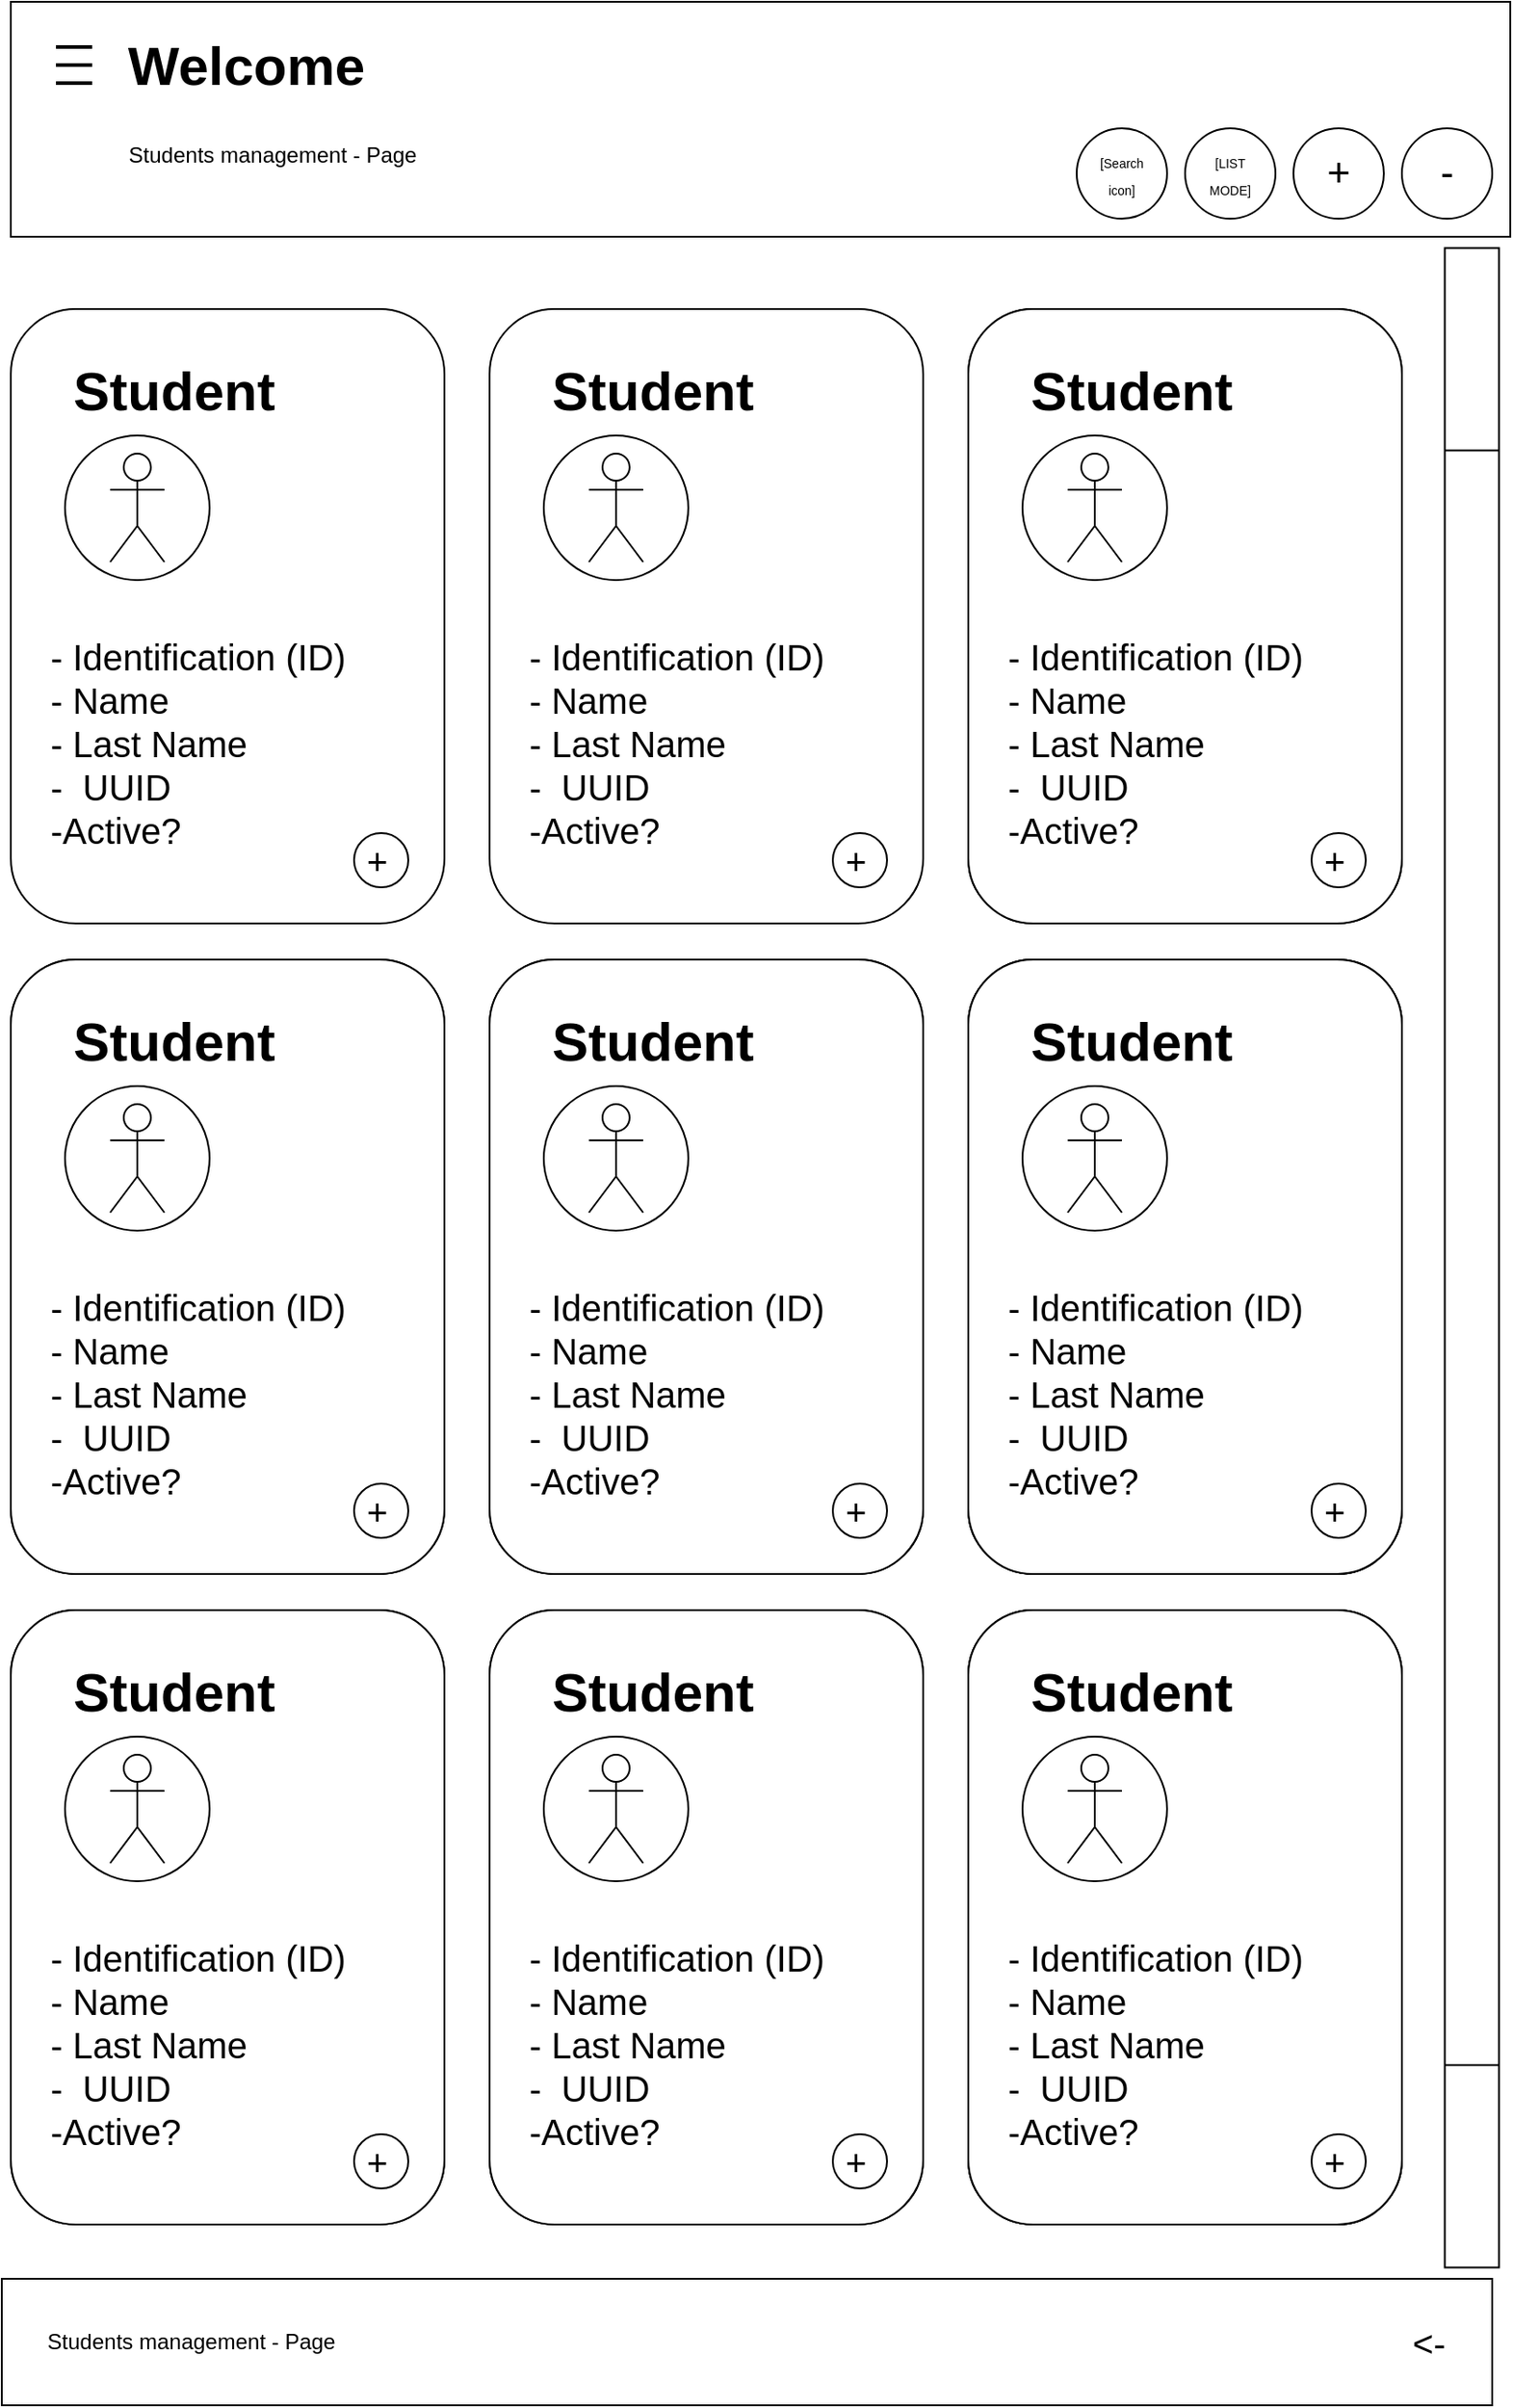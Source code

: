<mxfile version="24.3.1" type="github" pages="3">
  <diagram name="Students" id="dlkdEMTvSS5LBxiheQ-i">
    <mxGraphModel dx="1016" dy="572" grid="1" gridSize="10" guides="1" tooltips="1" connect="1" arrows="1" fold="1" page="1" pageScale="1" pageWidth="850" pageHeight="1100" math="0" shadow="0">
      <root>
        <mxCell id="0" />
        <mxCell id="1" parent="0" />
        <mxCell id="-Z-Dt84qWbkAdcUz8GqA-1" value="" style="rounded=0;whiteSpace=wrap;html=1;" vertex="1" parent="1">
          <mxGeometry x="50" y="20" width="830" height="130" as="geometry" />
        </mxCell>
        <mxCell id="-Z-Dt84qWbkAdcUz8GqA-4" value="Students management - Page" style="text;html=1;align=center;verticalAlign=middle;whiteSpace=wrap;rounded=0;" vertex="1" parent="1">
          <mxGeometry x="110" y="90" width="170" height="30" as="geometry" />
        </mxCell>
        <mxCell id="-Z-Dt84qWbkAdcUz8GqA-5" value="&lt;font style=&quot;font-size: 30px;&quot;&gt;Welcome&lt;/font&gt;" style="text;strokeColor=none;fillColor=none;html=1;fontSize=24;fontStyle=1;verticalAlign=middle;align=center;" vertex="1" parent="1">
          <mxGeometry x="110" y="30" width="140" height="50" as="geometry" />
        </mxCell>
        <mxCell id="-Z-Dt84qWbkAdcUz8GqA-15" value="" style="ellipse;whiteSpace=wrap;html=1;aspect=fixed;" vertex="1" parent="1">
          <mxGeometry x="700" y="90" width="50" height="50" as="geometry" />
        </mxCell>
        <mxCell id="-Z-Dt84qWbkAdcUz8GqA-16" value="" style="ellipse;whiteSpace=wrap;html=1;aspect=fixed;" vertex="1" parent="1">
          <mxGeometry x="760" y="90" width="50" height="50" as="geometry" />
        </mxCell>
        <mxCell id="-Z-Dt84qWbkAdcUz8GqA-18" value="" style="ellipse;whiteSpace=wrap;html=1;aspect=fixed;" vertex="1" parent="1">
          <mxGeometry x="820" y="90" width="50" height="50" as="geometry" />
        </mxCell>
        <mxCell id="-Z-Dt84qWbkAdcUz8GqA-19" value="&lt;font style=&quot;font-size: 22px;&quot;&gt;+&lt;/font&gt;" style="text;html=1;align=center;verticalAlign=middle;whiteSpace=wrap;rounded=0;" vertex="1" parent="1">
          <mxGeometry x="765" y="100" width="40" height="30" as="geometry" />
        </mxCell>
        <mxCell id="-Z-Dt84qWbkAdcUz8GqA-20" value="&lt;font style=&quot;font-size: 22px;&quot;&gt;-&lt;/font&gt;" style="text;html=1;align=center;verticalAlign=middle;whiteSpace=wrap;rounded=0;" vertex="1" parent="1">
          <mxGeometry x="825" y="100" width="40" height="30" as="geometry" />
        </mxCell>
        <mxCell id="-Z-Dt84qWbkAdcUz8GqA-30" value="" style="rounded=1;whiteSpace=wrap;html=1;" vertex="1" parent="1">
          <mxGeometry x="315" y="190" width="240" height="340" as="geometry" />
        </mxCell>
        <mxCell id="-Z-Dt84qWbkAdcUz8GqA-31" value="" style="rounded=1;whiteSpace=wrap;html=1;" vertex="1" parent="1">
          <mxGeometry x="580" y="190" width="240" height="340" as="geometry" />
        </mxCell>
        <mxCell id="-Z-Dt84qWbkAdcUz8GqA-32" value="" style="rounded=1;whiteSpace=wrap;html=1;" vertex="1" parent="1">
          <mxGeometry x="50" y="550" width="240" height="340" as="geometry" />
        </mxCell>
        <mxCell id="-Z-Dt84qWbkAdcUz8GqA-33" value="" style="rounded=1;whiteSpace=wrap;html=1;" vertex="1" parent="1">
          <mxGeometry x="315" y="550" width="240" height="340" as="geometry" />
        </mxCell>
        <mxCell id="-Z-Dt84qWbkAdcUz8GqA-34" value="" style="rounded=1;whiteSpace=wrap;html=1;" vertex="1" parent="1">
          <mxGeometry x="580" y="550" width="240" height="340" as="geometry" />
        </mxCell>
        <mxCell id="-Z-Dt84qWbkAdcUz8GqA-35" value="" style="rounded=1;whiteSpace=wrap;html=1;" vertex="1" parent="1">
          <mxGeometry x="50" y="910" width="240" height="340" as="geometry" />
        </mxCell>
        <mxCell id="-Z-Dt84qWbkAdcUz8GqA-36" value="" style="rounded=1;whiteSpace=wrap;html=1;" vertex="1" parent="1">
          <mxGeometry x="315" y="910" width="240" height="340" as="geometry" />
        </mxCell>
        <mxCell id="-Z-Dt84qWbkAdcUz8GqA-37" value="" style="rounded=1;whiteSpace=wrap;html=1;" vertex="1" parent="1">
          <mxGeometry x="580" y="910" width="240" height="340" as="geometry" />
        </mxCell>
        <mxCell id="-Z-Dt84qWbkAdcUz8GqA-47" value="" style="group" vertex="1" connectable="0" parent="1">
          <mxGeometry x="50" y="190" width="240" height="340" as="geometry" />
        </mxCell>
        <mxCell id="-Z-Dt84qWbkAdcUz8GqA-6" value="" style="rounded=1;whiteSpace=wrap;html=1;" vertex="1" parent="-Z-Dt84qWbkAdcUz8GqA-47">
          <mxGeometry width="240" height="340" as="geometry" />
        </mxCell>
        <mxCell id="-Z-Dt84qWbkAdcUz8GqA-38" value="&lt;font style=&quot;font-size: 30px;&quot;&gt;Student&lt;/font&gt;" style="text;strokeColor=none;fillColor=none;html=1;fontSize=24;fontStyle=1;verticalAlign=middle;align=center;" vertex="1" parent="-Z-Dt84qWbkAdcUz8GqA-47">
          <mxGeometry x="20" y="20" width="140" height="50" as="geometry" />
        </mxCell>
        <mxCell id="-Z-Dt84qWbkAdcUz8GqA-43" value="" style="group" vertex="1" connectable="0" parent="-Z-Dt84qWbkAdcUz8GqA-47">
          <mxGeometry x="30" y="70" width="80" height="80" as="geometry" />
        </mxCell>
        <mxCell id="-Z-Dt84qWbkAdcUz8GqA-41" value="" style="ellipse;whiteSpace=wrap;html=1;aspect=fixed;" vertex="1" parent="-Z-Dt84qWbkAdcUz8GqA-43">
          <mxGeometry width="80" height="80" as="geometry" />
        </mxCell>
        <mxCell id="-Z-Dt84qWbkAdcUz8GqA-42" value="" style="shape=umlActor;verticalLabelPosition=bottom;verticalAlign=top;html=1;outlineConnect=0;" vertex="1" parent="-Z-Dt84qWbkAdcUz8GqA-43">
          <mxGeometry x="25" y="10" width="30" height="60" as="geometry" />
        </mxCell>
        <mxCell id="-Z-Dt84qWbkAdcUz8GqA-44" value="&lt;font style=&quot;font-size: 20px;&quot;&gt;- Identification (ID)&amp;nbsp;&lt;/font&gt;&lt;div style=&quot;font-size: 20px;&quot;&gt;&lt;font style=&quot;font-size: 20px;&quot;&gt;- Name&lt;br&gt;- Last Name&lt;br&gt;-&amp;nbsp; UUID&amp;nbsp;&lt;/font&gt;&lt;br&gt;&lt;/div&gt;&lt;div style=&quot;font-size: 20px;&quot;&gt;&lt;font style=&quot;font-size: 20px;&quot;&gt;-Active?&lt;/font&gt;&lt;/div&gt;" style="text;html=1;align=left;verticalAlign=middle;whiteSpace=wrap;rounded=0;" vertex="1" parent="-Z-Dt84qWbkAdcUz8GqA-47">
          <mxGeometry x="20" y="170" width="190" height="140" as="geometry" />
        </mxCell>
        <mxCell id="-Z-Dt84qWbkAdcUz8GqA-45" value="" style="ellipse;whiteSpace=wrap;html=1;aspect=fixed;" vertex="1" parent="-Z-Dt84qWbkAdcUz8GqA-47">
          <mxGeometry x="190" y="290" width="30" height="30" as="geometry" />
        </mxCell>
        <mxCell id="-Z-Dt84qWbkAdcUz8GqA-46" value="&lt;span style=&quot;font-size: 20px;&quot;&gt;+&lt;/span&gt;" style="text;html=1;align=left;verticalAlign=middle;whiteSpace=wrap;rounded=0;" vertex="1" parent="-Z-Dt84qWbkAdcUz8GqA-47">
          <mxGeometry x="195" y="290" width="15" height="30" as="geometry" />
        </mxCell>
        <mxCell id="-Z-Dt84qWbkAdcUz8GqA-48" value="" style="group" vertex="1" connectable="0" parent="1">
          <mxGeometry x="580" y="190" width="240" height="340" as="geometry" />
        </mxCell>
        <mxCell id="-Z-Dt84qWbkAdcUz8GqA-49" value="" style="rounded=1;whiteSpace=wrap;html=1;" vertex="1" parent="-Z-Dt84qWbkAdcUz8GqA-48">
          <mxGeometry width="240" height="340" as="geometry" />
        </mxCell>
        <mxCell id="-Z-Dt84qWbkAdcUz8GqA-50" value="&lt;font style=&quot;font-size: 30px;&quot;&gt;Student&lt;/font&gt;" style="text;strokeColor=none;fillColor=none;html=1;fontSize=24;fontStyle=1;verticalAlign=middle;align=center;" vertex="1" parent="-Z-Dt84qWbkAdcUz8GqA-48">
          <mxGeometry x="20" y="20" width="140" height="50" as="geometry" />
        </mxCell>
        <mxCell id="-Z-Dt84qWbkAdcUz8GqA-51" value="" style="group" vertex="1" connectable="0" parent="-Z-Dt84qWbkAdcUz8GqA-48">
          <mxGeometry x="30" y="70" width="80" height="80" as="geometry" />
        </mxCell>
        <mxCell id="-Z-Dt84qWbkAdcUz8GqA-52" value="" style="ellipse;whiteSpace=wrap;html=1;aspect=fixed;" vertex="1" parent="-Z-Dt84qWbkAdcUz8GqA-51">
          <mxGeometry width="80" height="80" as="geometry" />
        </mxCell>
        <mxCell id="-Z-Dt84qWbkAdcUz8GqA-53" value="" style="shape=umlActor;verticalLabelPosition=bottom;verticalAlign=top;html=1;outlineConnect=0;" vertex="1" parent="-Z-Dt84qWbkAdcUz8GqA-51">
          <mxGeometry x="25" y="10" width="30" height="60" as="geometry" />
        </mxCell>
        <mxCell id="-Z-Dt84qWbkAdcUz8GqA-54" value="&lt;font style=&quot;font-size: 20px;&quot;&gt;- Identification (ID)&amp;nbsp;&lt;/font&gt;&lt;div style=&quot;font-size: 20px;&quot;&gt;&lt;font style=&quot;font-size: 20px;&quot;&gt;- Name&lt;br&gt;- Last Name&lt;br&gt;-&amp;nbsp; UUID&amp;nbsp;&lt;/font&gt;&lt;br&gt;&lt;/div&gt;&lt;div style=&quot;font-size: 20px;&quot;&gt;&lt;font style=&quot;font-size: 20px;&quot;&gt;-Active?&lt;/font&gt;&lt;/div&gt;" style="text;html=1;align=left;verticalAlign=middle;whiteSpace=wrap;rounded=0;" vertex="1" parent="-Z-Dt84qWbkAdcUz8GqA-48">
          <mxGeometry x="20" y="170" width="190" height="140" as="geometry" />
        </mxCell>
        <mxCell id="-Z-Dt84qWbkAdcUz8GqA-55" value="" style="ellipse;whiteSpace=wrap;html=1;aspect=fixed;" vertex="1" parent="-Z-Dt84qWbkAdcUz8GqA-48">
          <mxGeometry x="190" y="290" width="30" height="30" as="geometry" />
        </mxCell>
        <mxCell id="-Z-Dt84qWbkAdcUz8GqA-56" value="&lt;span style=&quot;font-size: 20px;&quot;&gt;+&lt;/span&gt;" style="text;html=1;align=left;verticalAlign=middle;whiteSpace=wrap;rounded=0;" vertex="1" parent="-Z-Dt84qWbkAdcUz8GqA-48">
          <mxGeometry x="195" y="290" width="15" height="30" as="geometry" />
        </mxCell>
        <mxCell id="-Z-Dt84qWbkAdcUz8GqA-72" value="&lt;font style=&quot;font-size: 30px;&quot;&gt;Student&lt;/font&gt;" style="text;strokeColor=none;fillColor=none;html=1;fontSize=24;fontStyle=1;verticalAlign=middle;align=center;" vertex="1" parent="1">
          <mxGeometry x="335" y="210" width="140" height="50" as="geometry" />
        </mxCell>
        <mxCell id="-Z-Dt84qWbkAdcUz8GqA-73" value="" style="group" vertex="1" connectable="0" parent="1">
          <mxGeometry x="345" y="260" width="80" height="80" as="geometry" />
        </mxCell>
        <mxCell id="-Z-Dt84qWbkAdcUz8GqA-74" value="" style="ellipse;whiteSpace=wrap;html=1;aspect=fixed;" vertex="1" parent="-Z-Dt84qWbkAdcUz8GqA-73">
          <mxGeometry width="80" height="80" as="geometry" />
        </mxCell>
        <mxCell id="-Z-Dt84qWbkAdcUz8GqA-75" value="" style="shape=umlActor;verticalLabelPosition=bottom;verticalAlign=top;html=1;outlineConnect=0;" vertex="1" parent="-Z-Dt84qWbkAdcUz8GqA-73">
          <mxGeometry x="25" y="10" width="30" height="60" as="geometry" />
        </mxCell>
        <mxCell id="-Z-Dt84qWbkAdcUz8GqA-76" value="&lt;font style=&quot;font-size: 20px;&quot;&gt;- Identification (ID)&amp;nbsp;&lt;/font&gt;&lt;div style=&quot;font-size: 20px;&quot;&gt;&lt;font style=&quot;font-size: 20px;&quot;&gt;- Name&lt;br&gt;- Last Name&lt;br&gt;-&amp;nbsp; UUID&amp;nbsp;&lt;/font&gt;&lt;br&gt;&lt;/div&gt;&lt;div style=&quot;font-size: 20px;&quot;&gt;&lt;font style=&quot;font-size: 20px;&quot;&gt;-Active?&lt;/font&gt;&lt;/div&gt;" style="text;html=1;align=left;verticalAlign=middle;whiteSpace=wrap;rounded=0;" vertex="1" parent="1">
          <mxGeometry x="335" y="360" width="190" height="140" as="geometry" />
        </mxCell>
        <mxCell id="-Z-Dt84qWbkAdcUz8GqA-77" value="" style="ellipse;whiteSpace=wrap;html=1;aspect=fixed;" vertex="1" parent="1">
          <mxGeometry x="505" y="480" width="30" height="30" as="geometry" />
        </mxCell>
        <mxCell id="-Z-Dt84qWbkAdcUz8GqA-78" value="&lt;span style=&quot;font-size: 20px;&quot;&gt;+&lt;/span&gt;" style="text;html=1;align=left;verticalAlign=middle;whiteSpace=wrap;rounded=0;" vertex="1" parent="1">
          <mxGeometry x="510" y="480" width="15" height="30" as="geometry" />
        </mxCell>
        <mxCell id="-Z-Dt84qWbkAdcUz8GqA-100" value="" style="rounded=1;whiteSpace=wrap;html=1;" vertex="1" parent="1">
          <mxGeometry x="315" y="550" width="240" height="340" as="geometry" />
        </mxCell>
        <mxCell id="-Z-Dt84qWbkAdcUz8GqA-101" value="" style="rounded=1;whiteSpace=wrap;html=1;" vertex="1" parent="1">
          <mxGeometry x="580" y="550" width="240" height="340" as="geometry" />
        </mxCell>
        <mxCell id="-Z-Dt84qWbkAdcUz8GqA-102" value="" style="group" vertex="1" connectable="0" parent="1">
          <mxGeometry x="50" y="550" width="240" height="340" as="geometry" />
        </mxCell>
        <mxCell id="-Z-Dt84qWbkAdcUz8GqA-103" value="" style="rounded=1;whiteSpace=wrap;html=1;" vertex="1" parent="-Z-Dt84qWbkAdcUz8GqA-102">
          <mxGeometry width="240" height="340" as="geometry" />
        </mxCell>
        <mxCell id="-Z-Dt84qWbkAdcUz8GqA-104" value="&lt;font style=&quot;font-size: 30px;&quot;&gt;Student&lt;/font&gt;" style="text;strokeColor=none;fillColor=none;html=1;fontSize=24;fontStyle=1;verticalAlign=middle;align=center;" vertex="1" parent="-Z-Dt84qWbkAdcUz8GqA-102">
          <mxGeometry x="20" y="20" width="140" height="50" as="geometry" />
        </mxCell>
        <mxCell id="-Z-Dt84qWbkAdcUz8GqA-105" value="" style="group" vertex="1" connectable="0" parent="-Z-Dt84qWbkAdcUz8GqA-102">
          <mxGeometry x="30" y="70" width="80" height="80" as="geometry" />
        </mxCell>
        <mxCell id="-Z-Dt84qWbkAdcUz8GqA-106" value="" style="ellipse;whiteSpace=wrap;html=1;aspect=fixed;" vertex="1" parent="-Z-Dt84qWbkAdcUz8GqA-105">
          <mxGeometry width="80" height="80" as="geometry" />
        </mxCell>
        <mxCell id="-Z-Dt84qWbkAdcUz8GqA-107" value="" style="shape=umlActor;verticalLabelPosition=bottom;verticalAlign=top;html=1;outlineConnect=0;" vertex="1" parent="-Z-Dt84qWbkAdcUz8GqA-105">
          <mxGeometry x="25" y="10" width="30" height="60" as="geometry" />
        </mxCell>
        <mxCell id="-Z-Dt84qWbkAdcUz8GqA-108" value="&lt;font style=&quot;font-size: 20px;&quot;&gt;- Identification (ID)&amp;nbsp;&lt;/font&gt;&lt;div style=&quot;font-size: 20px;&quot;&gt;&lt;font style=&quot;font-size: 20px;&quot;&gt;- Name&lt;br&gt;- Last Name&lt;br&gt;-&amp;nbsp; UUID&amp;nbsp;&lt;/font&gt;&lt;br&gt;&lt;/div&gt;&lt;div style=&quot;font-size: 20px;&quot;&gt;&lt;font style=&quot;font-size: 20px;&quot;&gt;-Active?&lt;/font&gt;&lt;/div&gt;" style="text;html=1;align=left;verticalAlign=middle;whiteSpace=wrap;rounded=0;" vertex="1" parent="-Z-Dt84qWbkAdcUz8GqA-102">
          <mxGeometry x="20" y="170" width="190" height="140" as="geometry" />
        </mxCell>
        <mxCell id="-Z-Dt84qWbkAdcUz8GqA-109" value="" style="ellipse;whiteSpace=wrap;html=1;aspect=fixed;" vertex="1" parent="-Z-Dt84qWbkAdcUz8GqA-102">
          <mxGeometry x="190" y="290" width="30" height="30" as="geometry" />
        </mxCell>
        <mxCell id="-Z-Dt84qWbkAdcUz8GqA-110" value="&lt;span style=&quot;font-size: 20px;&quot;&gt;+&lt;/span&gt;" style="text;html=1;align=left;verticalAlign=middle;whiteSpace=wrap;rounded=0;" vertex="1" parent="-Z-Dt84qWbkAdcUz8GqA-102">
          <mxGeometry x="195" y="290" width="15" height="30" as="geometry" />
        </mxCell>
        <mxCell id="-Z-Dt84qWbkAdcUz8GqA-111" value="" style="group" vertex="1" connectable="0" parent="1">
          <mxGeometry x="580" y="550" width="240" height="340" as="geometry" />
        </mxCell>
        <mxCell id="-Z-Dt84qWbkAdcUz8GqA-112" value="" style="rounded=1;whiteSpace=wrap;html=1;" vertex="1" parent="-Z-Dt84qWbkAdcUz8GqA-111">
          <mxGeometry width="240" height="340" as="geometry" />
        </mxCell>
        <mxCell id="-Z-Dt84qWbkAdcUz8GqA-113" value="&lt;font style=&quot;font-size: 30px;&quot;&gt;Student&lt;/font&gt;" style="text;strokeColor=none;fillColor=none;html=1;fontSize=24;fontStyle=1;verticalAlign=middle;align=center;" vertex="1" parent="-Z-Dt84qWbkAdcUz8GqA-111">
          <mxGeometry x="20" y="20" width="140" height="50" as="geometry" />
        </mxCell>
        <mxCell id="-Z-Dt84qWbkAdcUz8GqA-114" value="" style="group" vertex="1" connectable="0" parent="-Z-Dt84qWbkAdcUz8GqA-111">
          <mxGeometry x="30" y="70" width="80" height="80" as="geometry" />
        </mxCell>
        <mxCell id="-Z-Dt84qWbkAdcUz8GqA-115" value="" style="ellipse;whiteSpace=wrap;html=1;aspect=fixed;" vertex="1" parent="-Z-Dt84qWbkAdcUz8GqA-114">
          <mxGeometry width="80" height="80" as="geometry" />
        </mxCell>
        <mxCell id="-Z-Dt84qWbkAdcUz8GqA-116" value="" style="shape=umlActor;verticalLabelPosition=bottom;verticalAlign=top;html=1;outlineConnect=0;" vertex="1" parent="-Z-Dt84qWbkAdcUz8GqA-114">
          <mxGeometry x="25" y="10" width="30" height="60" as="geometry" />
        </mxCell>
        <mxCell id="-Z-Dt84qWbkAdcUz8GqA-117" value="&lt;font style=&quot;font-size: 20px;&quot;&gt;- Identification (ID)&amp;nbsp;&lt;/font&gt;&lt;div style=&quot;font-size: 20px;&quot;&gt;&lt;font style=&quot;font-size: 20px;&quot;&gt;- Name&lt;br&gt;- Last Name&lt;br&gt;-&amp;nbsp; UUID&amp;nbsp;&lt;/font&gt;&lt;br&gt;&lt;/div&gt;&lt;div style=&quot;font-size: 20px;&quot;&gt;&lt;font style=&quot;font-size: 20px;&quot;&gt;-Active?&lt;/font&gt;&lt;/div&gt;" style="text;html=1;align=left;verticalAlign=middle;whiteSpace=wrap;rounded=0;" vertex="1" parent="-Z-Dt84qWbkAdcUz8GqA-111">
          <mxGeometry x="20" y="170" width="190" height="140" as="geometry" />
        </mxCell>
        <mxCell id="-Z-Dt84qWbkAdcUz8GqA-118" value="" style="ellipse;whiteSpace=wrap;html=1;aspect=fixed;" vertex="1" parent="-Z-Dt84qWbkAdcUz8GqA-111">
          <mxGeometry x="190" y="290" width="30" height="30" as="geometry" />
        </mxCell>
        <mxCell id="-Z-Dt84qWbkAdcUz8GqA-119" value="&lt;span style=&quot;font-size: 20px;&quot;&gt;+&lt;/span&gt;" style="text;html=1;align=left;verticalAlign=middle;whiteSpace=wrap;rounded=0;" vertex="1" parent="-Z-Dt84qWbkAdcUz8GqA-111">
          <mxGeometry x="195" y="290" width="15" height="30" as="geometry" />
        </mxCell>
        <mxCell id="-Z-Dt84qWbkAdcUz8GqA-120" value="&lt;font style=&quot;font-size: 30px;&quot;&gt;Student&lt;/font&gt;" style="text;strokeColor=none;fillColor=none;html=1;fontSize=24;fontStyle=1;verticalAlign=middle;align=center;" vertex="1" parent="1">
          <mxGeometry x="335" y="570" width="140" height="50" as="geometry" />
        </mxCell>
        <mxCell id="-Z-Dt84qWbkAdcUz8GqA-121" value="" style="group" vertex="1" connectable="0" parent="1">
          <mxGeometry x="345" y="620" width="80" height="80" as="geometry" />
        </mxCell>
        <mxCell id="-Z-Dt84qWbkAdcUz8GqA-122" value="" style="ellipse;whiteSpace=wrap;html=1;aspect=fixed;" vertex="1" parent="-Z-Dt84qWbkAdcUz8GqA-121">
          <mxGeometry width="80" height="80" as="geometry" />
        </mxCell>
        <mxCell id="-Z-Dt84qWbkAdcUz8GqA-123" value="" style="shape=umlActor;verticalLabelPosition=bottom;verticalAlign=top;html=1;outlineConnect=0;" vertex="1" parent="-Z-Dt84qWbkAdcUz8GqA-121">
          <mxGeometry x="25" y="10" width="30" height="60" as="geometry" />
        </mxCell>
        <mxCell id="-Z-Dt84qWbkAdcUz8GqA-124" value="&lt;font style=&quot;font-size: 20px;&quot;&gt;- Identification (ID)&amp;nbsp;&lt;/font&gt;&lt;div style=&quot;font-size: 20px;&quot;&gt;&lt;font style=&quot;font-size: 20px;&quot;&gt;- Name&lt;br&gt;- Last Name&lt;br&gt;-&amp;nbsp; UUID&amp;nbsp;&lt;/font&gt;&lt;br&gt;&lt;/div&gt;&lt;div style=&quot;font-size: 20px;&quot;&gt;&lt;font style=&quot;font-size: 20px;&quot;&gt;-Active?&lt;/font&gt;&lt;/div&gt;" style="text;html=1;align=left;verticalAlign=middle;whiteSpace=wrap;rounded=0;" vertex="1" parent="1">
          <mxGeometry x="335" y="720" width="190" height="140" as="geometry" />
        </mxCell>
        <mxCell id="-Z-Dt84qWbkAdcUz8GqA-125" value="" style="ellipse;whiteSpace=wrap;html=1;aspect=fixed;" vertex="1" parent="1">
          <mxGeometry x="505" y="840" width="30" height="30" as="geometry" />
        </mxCell>
        <mxCell id="-Z-Dt84qWbkAdcUz8GqA-126" value="&lt;span style=&quot;font-size: 20px;&quot;&gt;+&lt;/span&gt;" style="text;html=1;align=left;verticalAlign=middle;whiteSpace=wrap;rounded=0;" vertex="1" parent="1">
          <mxGeometry x="510" y="840" width="15" height="30" as="geometry" />
        </mxCell>
        <mxCell id="-Z-Dt84qWbkAdcUz8GqA-127" value="" style="rounded=1;whiteSpace=wrap;html=1;" vertex="1" parent="1">
          <mxGeometry x="315" y="910" width="240" height="340" as="geometry" />
        </mxCell>
        <mxCell id="-Z-Dt84qWbkAdcUz8GqA-128" value="" style="rounded=1;whiteSpace=wrap;html=1;" vertex="1" parent="1">
          <mxGeometry x="580" y="910" width="240" height="340" as="geometry" />
        </mxCell>
        <mxCell id="-Z-Dt84qWbkAdcUz8GqA-129" value="" style="group" vertex="1" connectable="0" parent="1">
          <mxGeometry x="50" y="910" width="240" height="340" as="geometry" />
        </mxCell>
        <mxCell id="-Z-Dt84qWbkAdcUz8GqA-130" value="" style="rounded=1;whiteSpace=wrap;html=1;" vertex="1" parent="-Z-Dt84qWbkAdcUz8GqA-129">
          <mxGeometry width="240" height="340" as="geometry" />
        </mxCell>
        <mxCell id="-Z-Dt84qWbkAdcUz8GqA-131" value="&lt;font style=&quot;font-size: 30px;&quot;&gt;Student&lt;/font&gt;" style="text;strokeColor=none;fillColor=none;html=1;fontSize=24;fontStyle=1;verticalAlign=middle;align=center;" vertex="1" parent="-Z-Dt84qWbkAdcUz8GqA-129">
          <mxGeometry x="20" y="20" width="140" height="50" as="geometry" />
        </mxCell>
        <mxCell id="-Z-Dt84qWbkAdcUz8GqA-132" value="" style="group" vertex="1" connectable="0" parent="-Z-Dt84qWbkAdcUz8GqA-129">
          <mxGeometry x="30" y="70" width="80" height="80" as="geometry" />
        </mxCell>
        <mxCell id="-Z-Dt84qWbkAdcUz8GqA-133" value="" style="ellipse;whiteSpace=wrap;html=1;aspect=fixed;" vertex="1" parent="-Z-Dt84qWbkAdcUz8GqA-132">
          <mxGeometry width="80" height="80" as="geometry" />
        </mxCell>
        <mxCell id="-Z-Dt84qWbkAdcUz8GqA-134" value="" style="shape=umlActor;verticalLabelPosition=bottom;verticalAlign=top;html=1;outlineConnect=0;" vertex="1" parent="-Z-Dt84qWbkAdcUz8GqA-132">
          <mxGeometry x="25" y="10" width="30" height="60" as="geometry" />
        </mxCell>
        <mxCell id="-Z-Dt84qWbkAdcUz8GqA-135" value="&lt;font style=&quot;font-size: 20px;&quot;&gt;- Identification (ID)&amp;nbsp;&lt;/font&gt;&lt;div style=&quot;font-size: 20px;&quot;&gt;&lt;font style=&quot;font-size: 20px;&quot;&gt;- Name&lt;br&gt;- Last Name&lt;br&gt;-&amp;nbsp; UUID&amp;nbsp;&lt;/font&gt;&lt;br&gt;&lt;/div&gt;&lt;div style=&quot;font-size: 20px;&quot;&gt;&lt;font style=&quot;font-size: 20px;&quot;&gt;-Active?&lt;/font&gt;&lt;/div&gt;" style="text;html=1;align=left;verticalAlign=middle;whiteSpace=wrap;rounded=0;" vertex="1" parent="-Z-Dt84qWbkAdcUz8GqA-129">
          <mxGeometry x="20" y="170" width="190" height="140" as="geometry" />
        </mxCell>
        <mxCell id="-Z-Dt84qWbkAdcUz8GqA-136" value="" style="ellipse;whiteSpace=wrap;html=1;aspect=fixed;" vertex="1" parent="-Z-Dt84qWbkAdcUz8GqA-129">
          <mxGeometry x="190" y="290" width="30" height="30" as="geometry" />
        </mxCell>
        <mxCell id="-Z-Dt84qWbkAdcUz8GqA-137" value="&lt;span style=&quot;font-size: 20px;&quot;&gt;+&lt;/span&gt;" style="text;html=1;align=left;verticalAlign=middle;whiteSpace=wrap;rounded=0;" vertex="1" parent="-Z-Dt84qWbkAdcUz8GqA-129">
          <mxGeometry x="195" y="290" width="15" height="30" as="geometry" />
        </mxCell>
        <mxCell id="-Z-Dt84qWbkAdcUz8GqA-138" value="" style="group" vertex="1" connectable="0" parent="1">
          <mxGeometry x="580" y="910" width="240" height="340" as="geometry" />
        </mxCell>
        <mxCell id="-Z-Dt84qWbkAdcUz8GqA-139" value="" style="rounded=1;whiteSpace=wrap;html=1;" vertex="1" parent="-Z-Dt84qWbkAdcUz8GqA-138">
          <mxGeometry width="240" height="340" as="geometry" />
        </mxCell>
        <mxCell id="-Z-Dt84qWbkAdcUz8GqA-140" value="&lt;font style=&quot;font-size: 30px;&quot;&gt;Student&lt;/font&gt;" style="text;strokeColor=none;fillColor=none;html=1;fontSize=24;fontStyle=1;verticalAlign=middle;align=center;" vertex="1" parent="-Z-Dt84qWbkAdcUz8GqA-138">
          <mxGeometry x="20" y="20" width="140" height="50" as="geometry" />
        </mxCell>
        <mxCell id="-Z-Dt84qWbkAdcUz8GqA-141" value="" style="group" vertex="1" connectable="0" parent="-Z-Dt84qWbkAdcUz8GqA-138">
          <mxGeometry x="30" y="70" width="80" height="80" as="geometry" />
        </mxCell>
        <mxCell id="-Z-Dt84qWbkAdcUz8GqA-142" value="" style="ellipse;whiteSpace=wrap;html=1;aspect=fixed;" vertex="1" parent="-Z-Dt84qWbkAdcUz8GqA-141">
          <mxGeometry width="80" height="80" as="geometry" />
        </mxCell>
        <mxCell id="-Z-Dt84qWbkAdcUz8GqA-143" value="" style="shape=umlActor;verticalLabelPosition=bottom;verticalAlign=top;html=1;outlineConnect=0;" vertex="1" parent="-Z-Dt84qWbkAdcUz8GqA-141">
          <mxGeometry x="25" y="10" width="30" height="60" as="geometry" />
        </mxCell>
        <mxCell id="-Z-Dt84qWbkAdcUz8GqA-144" value="&lt;font style=&quot;font-size: 20px;&quot;&gt;- Identification (ID)&amp;nbsp;&lt;/font&gt;&lt;div style=&quot;font-size: 20px;&quot;&gt;&lt;font style=&quot;font-size: 20px;&quot;&gt;- Name&lt;br&gt;- Last Name&lt;br&gt;-&amp;nbsp; UUID&amp;nbsp;&lt;/font&gt;&lt;br&gt;&lt;/div&gt;&lt;div style=&quot;font-size: 20px;&quot;&gt;&lt;font style=&quot;font-size: 20px;&quot;&gt;-Active?&lt;/font&gt;&lt;/div&gt;" style="text;html=1;align=left;verticalAlign=middle;whiteSpace=wrap;rounded=0;" vertex="1" parent="-Z-Dt84qWbkAdcUz8GqA-138">
          <mxGeometry x="20" y="170" width="190" height="140" as="geometry" />
        </mxCell>
        <mxCell id="-Z-Dt84qWbkAdcUz8GqA-145" value="" style="ellipse;whiteSpace=wrap;html=1;aspect=fixed;" vertex="1" parent="-Z-Dt84qWbkAdcUz8GqA-138">
          <mxGeometry x="190" y="290" width="30" height="30" as="geometry" />
        </mxCell>
        <mxCell id="-Z-Dt84qWbkAdcUz8GqA-146" value="&lt;span style=&quot;font-size: 20px;&quot;&gt;+&lt;/span&gt;" style="text;html=1;align=left;verticalAlign=middle;whiteSpace=wrap;rounded=0;" vertex="1" parent="-Z-Dt84qWbkAdcUz8GqA-138">
          <mxGeometry x="195" y="290" width="15" height="30" as="geometry" />
        </mxCell>
        <mxCell id="-Z-Dt84qWbkAdcUz8GqA-147" value="&lt;font style=&quot;font-size: 30px;&quot;&gt;Student&lt;/font&gt;" style="text;strokeColor=none;fillColor=none;html=1;fontSize=24;fontStyle=1;verticalAlign=middle;align=center;" vertex="1" parent="1">
          <mxGeometry x="335" y="930" width="140" height="50" as="geometry" />
        </mxCell>
        <mxCell id="-Z-Dt84qWbkAdcUz8GqA-148" value="" style="group" vertex="1" connectable="0" parent="1">
          <mxGeometry x="345" y="980" width="80" height="80" as="geometry" />
        </mxCell>
        <mxCell id="-Z-Dt84qWbkAdcUz8GqA-149" value="" style="ellipse;whiteSpace=wrap;html=1;aspect=fixed;" vertex="1" parent="-Z-Dt84qWbkAdcUz8GqA-148">
          <mxGeometry width="80" height="80" as="geometry" />
        </mxCell>
        <mxCell id="-Z-Dt84qWbkAdcUz8GqA-150" value="" style="shape=umlActor;verticalLabelPosition=bottom;verticalAlign=top;html=1;outlineConnect=0;" vertex="1" parent="-Z-Dt84qWbkAdcUz8GqA-148">
          <mxGeometry x="25" y="10" width="30" height="60" as="geometry" />
        </mxCell>
        <mxCell id="-Z-Dt84qWbkAdcUz8GqA-151" value="&lt;font style=&quot;font-size: 20px;&quot;&gt;- Identification (ID)&amp;nbsp;&lt;/font&gt;&lt;div style=&quot;font-size: 20px;&quot;&gt;&lt;font style=&quot;font-size: 20px;&quot;&gt;- Name&lt;br&gt;- Last Name&lt;br&gt;-&amp;nbsp; UUID&amp;nbsp;&lt;/font&gt;&lt;br&gt;&lt;/div&gt;&lt;div style=&quot;font-size: 20px;&quot;&gt;&lt;font style=&quot;font-size: 20px;&quot;&gt;-Active?&lt;/font&gt;&lt;/div&gt;" style="text;html=1;align=left;verticalAlign=middle;whiteSpace=wrap;rounded=0;" vertex="1" parent="1">
          <mxGeometry x="335" y="1080" width="190" height="140" as="geometry" />
        </mxCell>
        <mxCell id="-Z-Dt84qWbkAdcUz8GqA-152" value="" style="ellipse;whiteSpace=wrap;html=1;aspect=fixed;" vertex="1" parent="1">
          <mxGeometry x="505" y="1200" width="30" height="30" as="geometry" />
        </mxCell>
        <mxCell id="-Z-Dt84qWbkAdcUz8GqA-153" value="&lt;span style=&quot;font-size: 20px;&quot;&gt;+&lt;/span&gt;" style="text;html=1;align=left;verticalAlign=middle;whiteSpace=wrap;rounded=0;" vertex="1" parent="1">
          <mxGeometry x="510" y="1200" width="15" height="30" as="geometry" />
        </mxCell>
        <mxCell id="-Z-Dt84qWbkAdcUz8GqA-155" value="" style="ellipse;whiteSpace=wrap;html=1;aspect=fixed;" vertex="1" parent="1">
          <mxGeometry x="640" y="90" width="50" height="50" as="geometry" />
        </mxCell>
        <mxCell id="-Z-Dt84qWbkAdcUz8GqA-156" value="&lt;font style=&quot;font-size: 7px;&quot;&gt;[Search icon]&lt;/font&gt;" style="text;html=1;align=center;verticalAlign=middle;whiteSpace=wrap;rounded=0;" vertex="1" parent="1">
          <mxGeometry x="645" y="100" width="40" height="30" as="geometry" />
        </mxCell>
        <mxCell id="-Z-Dt84qWbkAdcUz8GqA-157" value="&lt;span style=&quot;font-size: 7px;&quot;&gt;[LIST&lt;/span&gt;&lt;div&gt;&lt;span style=&quot;font-size: 7px;&quot;&gt;MODE]&lt;/span&gt;&lt;/div&gt;" style="text;html=1;align=center;verticalAlign=middle;whiteSpace=wrap;rounded=0;" vertex="1" parent="1">
          <mxGeometry x="705" y="100" width="40" height="30" as="geometry" />
        </mxCell>
        <mxCell id="-Z-Dt84qWbkAdcUz8GqA-158" value="" style="rounded=0;whiteSpace=wrap;html=1;" vertex="1" parent="1">
          <mxGeometry x="45" y="1280" width="825" height="70" as="geometry" />
        </mxCell>
        <mxCell id="-Z-Dt84qWbkAdcUz8GqA-160" value="Students management - Page" style="text;html=1;align=center;verticalAlign=middle;whiteSpace=wrap;rounded=0;" vertex="1" parent="1">
          <mxGeometry x="65" y="1300" width="170" height="30" as="geometry" />
        </mxCell>
        <mxCell id="-Z-Dt84qWbkAdcUz8GqA-163" value="" style="line;strokeWidth=2;direction=south;html=1;rotation=90;" vertex="1" parent="1">
          <mxGeometry x="80" y="35" width="10" height="20" as="geometry" />
        </mxCell>
        <mxCell id="-Z-Dt84qWbkAdcUz8GqA-165" value="" style="line;strokeWidth=2;direction=south;html=1;rotation=90;" vertex="1" parent="1">
          <mxGeometry x="80" y="45" width="10" height="20" as="geometry" />
        </mxCell>
        <mxCell id="-Z-Dt84qWbkAdcUz8GqA-166" value="" style="line;strokeWidth=2;direction=south;html=1;rotation=90;" vertex="1" parent="1">
          <mxGeometry x="80" y="55" width="10" height="20" as="geometry" />
        </mxCell>
        <mxCell id="bUiT2lNdzrFgnWciwzre-1" value="&lt;font style=&quot;font-size: 20px;&quot;&gt;&amp;lt;-&lt;/font&gt;" style="text;html=1;align=center;verticalAlign=middle;whiteSpace=wrap;rounded=0;" vertex="1" parent="1">
          <mxGeometry x="805" y="1300" width="60" height="30" as="geometry" />
        </mxCell>
        <mxCell id="47sCzFHPYYhViZaKht7Z-1" value="" style="shape=process;whiteSpace=wrap;html=1;backgroundOutline=1;rotation=90;" vertex="1" parent="1">
          <mxGeometry x="300" y="700" width="1117.5" height="30" as="geometry" />
        </mxCell>
      </root>
    </mxGraphModel>
  </diagram>
  <diagram name="Classes" id="navyBwL9LzaPC5VyvOeC">
    <mxGraphModel dx="1379" dy="776" grid="1" gridSize="10" guides="1" tooltips="1" connect="1" arrows="1" fold="1" page="1" pageScale="1" pageWidth="850" pageHeight="1100" math="0" shadow="0">
      <root>
        <mxCell id="_xoeYzwLAPId9S7Far2W-0" />
        <mxCell id="_xoeYzwLAPId9S7Far2W-1" parent="_xoeYzwLAPId9S7Far2W-0" />
        <mxCell id="_xoeYzwLAPId9S7Far2W-2" value="" style="rounded=0;whiteSpace=wrap;html=1;" vertex="1" parent="_xoeYzwLAPId9S7Far2W-1">
          <mxGeometry x="50" y="20" width="770" height="130" as="geometry" />
        </mxCell>
        <mxCell id="_xoeYzwLAPId9S7Far2W-3" value="Students management - Page" style="text;html=1;align=center;verticalAlign=middle;whiteSpace=wrap;rounded=0;" vertex="1" parent="_xoeYzwLAPId9S7Far2W-1">
          <mxGeometry x="110" y="90" width="170" height="30" as="geometry" />
        </mxCell>
        <mxCell id="_xoeYzwLAPId9S7Far2W-4" value="&lt;font style=&quot;font-size: 30px;&quot;&gt;Welcome&lt;/font&gt;" style="text;strokeColor=none;fillColor=none;html=1;fontSize=24;fontStyle=1;verticalAlign=middle;align=center;" vertex="1" parent="_xoeYzwLAPId9S7Far2W-1">
          <mxGeometry x="110" y="30" width="140" height="50" as="geometry" />
        </mxCell>
        <mxCell id="_xoeYzwLAPId9S7Far2W-5" value="" style="ellipse;whiteSpace=wrap;html=1;aspect=fixed;" vertex="1" parent="_xoeYzwLAPId9S7Far2W-1">
          <mxGeometry x="645" y="80" width="50" height="50" as="geometry" />
        </mxCell>
        <mxCell id="_xoeYzwLAPId9S7Far2W-6" value="" style="ellipse;whiteSpace=wrap;html=1;aspect=fixed;" vertex="1" parent="_xoeYzwLAPId9S7Far2W-1">
          <mxGeometry x="705" y="80" width="50" height="50" as="geometry" />
        </mxCell>
        <mxCell id="_xoeYzwLAPId9S7Far2W-7" value="" style="ellipse;whiteSpace=wrap;html=1;aspect=fixed;" vertex="1" parent="_xoeYzwLAPId9S7Far2W-1">
          <mxGeometry x="765" y="80" width="50" height="50" as="geometry" />
        </mxCell>
        <mxCell id="_xoeYzwLAPId9S7Far2W-8" value="&lt;font style=&quot;font-size: 22px;&quot;&gt;+&lt;/font&gt;" style="text;html=1;align=center;verticalAlign=middle;whiteSpace=wrap;rounded=0;" vertex="1" parent="_xoeYzwLAPId9S7Far2W-1">
          <mxGeometry x="710" y="90" width="40" height="30" as="geometry" />
        </mxCell>
        <mxCell id="_xoeYzwLAPId9S7Far2W-9" value="&lt;font style=&quot;font-size: 22px;&quot;&gt;-&lt;/font&gt;" style="text;html=1;align=center;verticalAlign=middle;whiteSpace=wrap;rounded=0;" vertex="1" parent="_xoeYzwLAPId9S7Far2W-1">
          <mxGeometry x="770" y="90" width="40" height="30" as="geometry" />
        </mxCell>
        <mxCell id="_xoeYzwLAPId9S7Far2W-97" value="" style="ellipse;whiteSpace=wrap;html=1;aspect=fixed;" vertex="1" parent="_xoeYzwLAPId9S7Far2W-1">
          <mxGeometry x="580" y="80" width="50" height="50" as="geometry" />
        </mxCell>
        <mxCell id="_xoeYzwLAPId9S7Far2W-98" value="&lt;font style=&quot;font-size: 7px;&quot;&gt;[Search icon]&lt;/font&gt;" style="text;html=1;align=center;verticalAlign=middle;whiteSpace=wrap;rounded=0;" vertex="1" parent="_xoeYzwLAPId9S7Far2W-1">
          <mxGeometry x="585" y="90" width="40" height="30" as="geometry" />
        </mxCell>
        <mxCell id="_xoeYzwLAPId9S7Far2W-99" value="&lt;span style=&quot;font-size: 7px;&quot;&gt;[LIST&lt;/span&gt;&lt;div&gt;&lt;span style=&quot;font-size: 7px;&quot;&gt;MODE]&lt;/span&gt;&lt;/div&gt;" style="text;html=1;align=center;verticalAlign=middle;whiteSpace=wrap;rounded=0;" vertex="1" parent="_xoeYzwLAPId9S7Far2W-1">
          <mxGeometry x="650" y="90" width="40" height="30" as="geometry" />
        </mxCell>
        <mxCell id="_xoeYzwLAPId9S7Far2W-100" value="" style="rounded=0;whiteSpace=wrap;html=1;" vertex="1" parent="_xoeYzwLAPId9S7Far2W-1">
          <mxGeometry x="50" y="1330" width="770" height="70" as="geometry" />
        </mxCell>
        <mxCell id="_xoeYzwLAPId9S7Far2W-101" value="Students management - Page" style="text;html=1;align=center;verticalAlign=middle;whiteSpace=wrap;rounded=0;" vertex="1" parent="_xoeYzwLAPId9S7Far2W-1">
          <mxGeometry x="70" y="1350" width="170" height="30" as="geometry" />
        </mxCell>
        <mxCell id="_xoeYzwLAPId9S7Far2W-102" value="" style="line;strokeWidth=2;direction=south;html=1;rotation=90;" vertex="1" parent="_xoeYzwLAPId9S7Far2W-1">
          <mxGeometry x="80" y="35" width="10" height="20" as="geometry" />
        </mxCell>
        <mxCell id="_xoeYzwLAPId9S7Far2W-103" value="" style="line;strokeWidth=2;direction=south;html=1;rotation=90;" vertex="1" parent="_xoeYzwLAPId9S7Far2W-1">
          <mxGeometry x="80" y="45" width="10" height="20" as="geometry" />
        </mxCell>
        <mxCell id="_xoeYzwLAPId9S7Far2W-104" value="" style="line;strokeWidth=2;direction=south;html=1;rotation=90;" vertex="1" parent="_xoeYzwLAPId9S7Far2W-1">
          <mxGeometry x="80" y="55" width="10" height="20" as="geometry" />
        </mxCell>
        <mxCell id="HW9QOX1hqZS2eR_BUNzs-0" value="&lt;font style=&quot;font-size: 20px;&quot;&gt;&amp;lt;-&lt;/font&gt;" style="text;html=1;align=center;verticalAlign=middle;whiteSpace=wrap;rounded=0;" vertex="1" parent="_xoeYzwLAPId9S7Far2W-1">
          <mxGeometry x="755" y="1350" width="60" height="30" as="geometry" />
        </mxCell>
        <mxCell id="_xoeYzwLAPId9S7Far2W-19" value="" style="rounded=1;whiteSpace=wrap;html=1;container=0;" vertex="1" parent="_xoeYzwLAPId9S7Far2W-1">
          <mxGeometry x="50" y="190" width="720" height="170" as="geometry" />
        </mxCell>
        <mxCell id="_xoeYzwLAPId9S7Far2W-22" value="" style="ellipse;whiteSpace=wrap;html=1;aspect=fixed;container=0;" vertex="1" parent="_xoeYzwLAPId9S7Far2W-1">
          <mxGeometry x="100" y="220.003" width="54.118" height="54.118" as="geometry" />
        </mxCell>
        <mxCell id="_xoeYzwLAPId9S7Far2W-20" value="&lt;font style=&quot;font-size: 30px;&quot;&gt;&lt;span style=&quot;white-space: pre;&quot;&gt;&#x9;&lt;/span&gt;UID&amp;nbsp; &amp;nbsp;-&amp;nbsp; &amp;nbsp; Classname&lt;/font&gt;" style="text;strokeColor=none;fillColor=none;html=1;fontSize=24;fontStyle=1;verticalAlign=middle;align=center;container=0;" vertex="1" parent="_xoeYzwLAPId9S7Far2W-1">
          <mxGeometry x="30" y="230.15" width="520" height="33.82" as="geometry" />
        </mxCell>
        <mxCell id="_xoeYzwLAPId9S7Far2W-24" value="&lt;div style=&quot;font-size: 20px;&quot;&gt;&lt;font style=&quot;font-size: 20px;&quot;&gt;&amp;nbsp;&lt;/font&gt;&lt;/div&gt;&lt;div style=&quot;font-size: 20px;&quot;&gt;&lt;font style=&quot;font-size: 20px;&quot;&gt;- Teacher Name&lt;span style=&quot;white-space: pre;&quot;&gt;&#x9;&lt;/span&gt;&lt;span style=&quot;white-space: pre;&quot;&gt;&#x9;&lt;/span&gt;&lt;/font&gt;&lt;font style=&quot;background-color: initial;&quot;&gt;-&amp;nbsp;&lt;/font&gt;&lt;span style=&quot;background-color: initial;&quot;&gt;Students (quantity)&lt;/span&gt;&lt;/div&gt;" style="text;html=1;align=left;verticalAlign=middle;whiteSpace=wrap;rounded=0;container=0;" vertex="1" parent="_xoeYzwLAPId9S7Far2W-1">
          <mxGeometry x="145" y="274.12" width="580" height="48.53" as="geometry" />
        </mxCell>
        <mxCell id="Nuv5fMuH6CwcxpCCvBmu-2" value="" style="ellipse;whiteSpace=wrap;html=1;aspect=fixed;container=0;" vertex="1" parent="_xoeYzwLAPId9S7Far2W-1">
          <mxGeometry x="720" y="318.53" width="30" height="30" as="geometry" />
        </mxCell>
        <mxCell id="Nuv5fMuH6CwcxpCCvBmu-3" value="&lt;span style=&quot;font-size: 20px;&quot;&gt;+&lt;/span&gt;" style="text;html=1;align=left;verticalAlign=middle;whiteSpace=wrap;rounded=0;container=0;" vertex="1" parent="_xoeYzwLAPId9S7Far2W-1">
          <mxGeometry x="725" y="318.53" width="15" height="30" as="geometry" />
        </mxCell>
        <mxCell id="Nuv5fMuH6CwcxpCCvBmu-12" value="" style="ellipse;shape=cloud;whiteSpace=wrap;html=1;" vertex="1" parent="_xoeYzwLAPId9S7Far2W-1">
          <mxGeometry x="107.06" y="227.06" width="40" height="40" as="geometry" />
        </mxCell>
        <mxCell id="Nuv5fMuH6CwcxpCCvBmu-13" value="" style="rounded=1;whiteSpace=wrap;html=1;container=0;" vertex="1" parent="_xoeYzwLAPId9S7Far2W-1">
          <mxGeometry x="50" y="380" width="720" height="170" as="geometry" />
        </mxCell>
        <mxCell id="Nuv5fMuH6CwcxpCCvBmu-14" value="" style="ellipse;whiteSpace=wrap;html=1;aspect=fixed;container=0;" vertex="1" parent="_xoeYzwLAPId9S7Far2W-1">
          <mxGeometry x="100" y="410.003" width="54.118" height="54.118" as="geometry" />
        </mxCell>
        <mxCell id="Nuv5fMuH6CwcxpCCvBmu-15" value="&lt;font style=&quot;font-size: 30px;&quot;&gt;&lt;span style=&quot;white-space: pre;&quot;&gt;&#x9;&lt;/span&gt;UID&amp;nbsp; &amp;nbsp;-&amp;nbsp; &amp;nbsp; Classname&lt;/font&gt;" style="text;strokeColor=none;fillColor=none;html=1;fontSize=24;fontStyle=1;verticalAlign=middle;align=center;container=0;" vertex="1" parent="_xoeYzwLAPId9S7Far2W-1">
          <mxGeometry x="30" y="420.15" width="520" height="33.82" as="geometry" />
        </mxCell>
        <mxCell id="Nuv5fMuH6CwcxpCCvBmu-16" value="&lt;div style=&quot;font-size: 20px;&quot;&gt;&lt;font style=&quot;font-size: 20px;&quot;&gt;&amp;nbsp;&lt;/font&gt;&lt;/div&gt;&lt;div style=&quot;font-size: 20px;&quot;&gt;&lt;font style=&quot;font-size: 20px;&quot;&gt;- Teacher Name&lt;span style=&quot;white-space: pre;&quot;&gt;&#x9;&lt;/span&gt;&lt;span style=&quot;white-space: pre;&quot;&gt;&#x9;&lt;/span&gt;&lt;/font&gt;&lt;font style=&quot;background-color: initial;&quot;&gt;-&amp;nbsp;&lt;/font&gt;&lt;span style=&quot;background-color: initial;&quot;&gt;Students (quantity)&lt;/span&gt;&lt;/div&gt;" style="text;html=1;align=left;verticalAlign=middle;whiteSpace=wrap;rounded=0;container=0;" vertex="1" parent="_xoeYzwLAPId9S7Far2W-1">
          <mxGeometry x="145" y="464.12" width="580" height="48.53" as="geometry" />
        </mxCell>
        <mxCell id="Nuv5fMuH6CwcxpCCvBmu-17" value="" style="ellipse;whiteSpace=wrap;html=1;aspect=fixed;container=0;" vertex="1" parent="_xoeYzwLAPId9S7Far2W-1">
          <mxGeometry x="720" y="508.53" width="30" height="30" as="geometry" />
        </mxCell>
        <mxCell id="Nuv5fMuH6CwcxpCCvBmu-18" value="&lt;span style=&quot;font-size: 20px;&quot;&gt;+&lt;/span&gt;" style="text;html=1;align=left;verticalAlign=middle;whiteSpace=wrap;rounded=0;container=0;" vertex="1" parent="_xoeYzwLAPId9S7Far2W-1">
          <mxGeometry x="725" y="508.53" width="15" height="30" as="geometry" />
        </mxCell>
        <mxCell id="Nuv5fMuH6CwcxpCCvBmu-19" value="" style="ellipse;shape=cloud;whiteSpace=wrap;html=1;" vertex="1" parent="_xoeYzwLAPId9S7Far2W-1">
          <mxGeometry x="107.06" y="417.06" width="40" height="40" as="geometry" />
        </mxCell>
        <mxCell id="Nuv5fMuH6CwcxpCCvBmu-20" value="" style="rounded=1;whiteSpace=wrap;html=1;container=0;" vertex="1" parent="_xoeYzwLAPId9S7Far2W-1">
          <mxGeometry x="50" y="570" width="720" height="170" as="geometry" />
        </mxCell>
        <mxCell id="Nuv5fMuH6CwcxpCCvBmu-21" value="" style="ellipse;whiteSpace=wrap;html=1;aspect=fixed;container=0;" vertex="1" parent="_xoeYzwLAPId9S7Far2W-1">
          <mxGeometry x="100" y="600.003" width="54.118" height="54.118" as="geometry" />
        </mxCell>
        <mxCell id="Nuv5fMuH6CwcxpCCvBmu-22" value="&lt;font style=&quot;font-size: 30px;&quot;&gt;&lt;span style=&quot;white-space: pre;&quot;&gt;&#x9;&lt;/span&gt;UID&amp;nbsp; &amp;nbsp;-&amp;nbsp; &amp;nbsp; Classname&lt;/font&gt;" style="text;strokeColor=none;fillColor=none;html=1;fontSize=24;fontStyle=1;verticalAlign=middle;align=center;container=0;" vertex="1" parent="_xoeYzwLAPId9S7Far2W-1">
          <mxGeometry x="30" y="610.15" width="520" height="33.82" as="geometry" />
        </mxCell>
        <mxCell id="Nuv5fMuH6CwcxpCCvBmu-23" value="&lt;div style=&quot;font-size: 20px;&quot;&gt;&lt;font style=&quot;font-size: 20px;&quot;&gt;&amp;nbsp;&lt;/font&gt;&lt;/div&gt;&lt;div style=&quot;font-size: 20px;&quot;&gt;&lt;font style=&quot;font-size: 20px;&quot;&gt;- Teacher Name&lt;span style=&quot;white-space: pre;&quot;&gt;&#x9;&lt;/span&gt;&lt;span style=&quot;white-space: pre;&quot;&gt;&#x9;&lt;/span&gt;&lt;/font&gt;&lt;font style=&quot;background-color: initial;&quot;&gt;-&amp;nbsp;&lt;/font&gt;&lt;span style=&quot;background-color: initial;&quot;&gt;Students (quantity)&lt;/span&gt;&lt;/div&gt;" style="text;html=1;align=left;verticalAlign=middle;whiteSpace=wrap;rounded=0;container=0;" vertex="1" parent="_xoeYzwLAPId9S7Far2W-1">
          <mxGeometry x="145" y="654.12" width="580" height="48.53" as="geometry" />
        </mxCell>
        <mxCell id="Nuv5fMuH6CwcxpCCvBmu-24" value="" style="ellipse;whiteSpace=wrap;html=1;aspect=fixed;container=0;" vertex="1" parent="_xoeYzwLAPId9S7Far2W-1">
          <mxGeometry x="720" y="698.53" width="30" height="30" as="geometry" />
        </mxCell>
        <mxCell id="Nuv5fMuH6CwcxpCCvBmu-25" value="&lt;span style=&quot;font-size: 20px;&quot;&gt;+&lt;/span&gt;" style="text;html=1;align=left;verticalAlign=middle;whiteSpace=wrap;rounded=0;container=0;" vertex="1" parent="_xoeYzwLAPId9S7Far2W-1">
          <mxGeometry x="725" y="698.53" width="15" height="30" as="geometry" />
        </mxCell>
        <mxCell id="Nuv5fMuH6CwcxpCCvBmu-26" value="" style="ellipse;shape=cloud;whiteSpace=wrap;html=1;" vertex="1" parent="_xoeYzwLAPId9S7Far2W-1">
          <mxGeometry x="107.06" y="607.06" width="40" height="40" as="geometry" />
        </mxCell>
        <mxCell id="Nuv5fMuH6CwcxpCCvBmu-27" value="" style="rounded=1;whiteSpace=wrap;html=1;container=0;" vertex="1" parent="_xoeYzwLAPId9S7Far2W-1">
          <mxGeometry x="50" y="760" width="720" height="170" as="geometry" />
        </mxCell>
        <mxCell id="Nuv5fMuH6CwcxpCCvBmu-28" value="" style="ellipse;whiteSpace=wrap;html=1;aspect=fixed;container=0;" vertex="1" parent="_xoeYzwLAPId9S7Far2W-1">
          <mxGeometry x="100" y="790.003" width="54.118" height="54.118" as="geometry" />
        </mxCell>
        <mxCell id="Nuv5fMuH6CwcxpCCvBmu-29" value="&lt;font style=&quot;font-size: 30px;&quot;&gt;&lt;span style=&quot;white-space: pre;&quot;&gt;&#x9;&lt;/span&gt;UID&amp;nbsp; &amp;nbsp;-&amp;nbsp; &amp;nbsp; Classname&lt;/font&gt;" style="text;strokeColor=none;fillColor=none;html=1;fontSize=24;fontStyle=1;verticalAlign=middle;align=center;container=0;" vertex="1" parent="_xoeYzwLAPId9S7Far2W-1">
          <mxGeometry x="30" y="800.15" width="520" height="33.82" as="geometry" />
        </mxCell>
        <mxCell id="Nuv5fMuH6CwcxpCCvBmu-30" value="&lt;div style=&quot;font-size: 20px;&quot;&gt;&lt;font style=&quot;font-size: 20px;&quot;&gt;&amp;nbsp;&lt;/font&gt;&lt;/div&gt;&lt;div style=&quot;font-size: 20px;&quot;&gt;&lt;font style=&quot;font-size: 20px;&quot;&gt;- Teacher Name&lt;span style=&quot;white-space: pre;&quot;&gt;&#x9;&lt;/span&gt;&lt;span style=&quot;white-space: pre;&quot;&gt;&#x9;&lt;/span&gt;&lt;/font&gt;&lt;font style=&quot;background-color: initial;&quot;&gt;-&amp;nbsp;&lt;/font&gt;&lt;span style=&quot;background-color: initial;&quot;&gt;Students (quantity)&lt;/span&gt;&lt;/div&gt;" style="text;html=1;align=left;verticalAlign=middle;whiteSpace=wrap;rounded=0;container=0;" vertex="1" parent="_xoeYzwLAPId9S7Far2W-1">
          <mxGeometry x="145" y="844.12" width="580" height="48.53" as="geometry" />
        </mxCell>
        <mxCell id="Nuv5fMuH6CwcxpCCvBmu-31" value="" style="ellipse;whiteSpace=wrap;html=1;aspect=fixed;container=0;" vertex="1" parent="_xoeYzwLAPId9S7Far2W-1">
          <mxGeometry x="720" y="888.53" width="30" height="30" as="geometry" />
        </mxCell>
        <mxCell id="Nuv5fMuH6CwcxpCCvBmu-32" value="&lt;span style=&quot;font-size: 20px;&quot;&gt;+&lt;/span&gt;" style="text;html=1;align=left;verticalAlign=middle;whiteSpace=wrap;rounded=0;container=0;" vertex="1" parent="_xoeYzwLAPId9S7Far2W-1">
          <mxGeometry x="725" y="888.53" width="15" height="30" as="geometry" />
        </mxCell>
        <mxCell id="Nuv5fMuH6CwcxpCCvBmu-33" value="" style="ellipse;shape=cloud;whiteSpace=wrap;html=1;" vertex="1" parent="_xoeYzwLAPId9S7Far2W-1">
          <mxGeometry x="107.06" y="797.06" width="40" height="40" as="geometry" />
        </mxCell>
        <mxCell id="Nuv5fMuH6CwcxpCCvBmu-34" value="" style="rounded=1;whiteSpace=wrap;html=1;container=0;" vertex="1" parent="_xoeYzwLAPId9S7Far2W-1">
          <mxGeometry x="50" y="950" width="720" height="170" as="geometry" />
        </mxCell>
        <mxCell id="Nuv5fMuH6CwcxpCCvBmu-35" value="" style="ellipse;whiteSpace=wrap;html=1;aspect=fixed;container=0;" vertex="1" parent="_xoeYzwLAPId9S7Far2W-1">
          <mxGeometry x="100" y="980.003" width="54.118" height="54.118" as="geometry" />
        </mxCell>
        <mxCell id="Nuv5fMuH6CwcxpCCvBmu-36" value="&lt;font style=&quot;font-size: 30px;&quot;&gt;&lt;span style=&quot;white-space: pre;&quot;&gt;&#x9;&lt;/span&gt;UID&amp;nbsp; &amp;nbsp;-&amp;nbsp; &amp;nbsp; Classname&lt;/font&gt;" style="text;strokeColor=none;fillColor=none;html=1;fontSize=24;fontStyle=1;verticalAlign=middle;align=center;container=0;" vertex="1" parent="_xoeYzwLAPId9S7Far2W-1">
          <mxGeometry x="30" y="990.15" width="520" height="33.82" as="geometry" />
        </mxCell>
        <mxCell id="Nuv5fMuH6CwcxpCCvBmu-37" value="&lt;div style=&quot;font-size: 20px;&quot;&gt;&lt;font style=&quot;font-size: 20px;&quot;&gt;&amp;nbsp;&lt;/font&gt;&lt;/div&gt;&lt;div style=&quot;font-size: 20px;&quot;&gt;&lt;font style=&quot;font-size: 20px;&quot;&gt;- Teacher Name&lt;span style=&quot;white-space: pre;&quot;&gt;&#x9;&lt;/span&gt;&lt;span style=&quot;white-space: pre;&quot;&gt;&#x9;&lt;/span&gt;&lt;/font&gt;&lt;font style=&quot;background-color: initial;&quot;&gt;-&amp;nbsp;&lt;/font&gt;&lt;span style=&quot;background-color: initial;&quot;&gt;Students (quantity)&lt;/span&gt;&lt;/div&gt;" style="text;html=1;align=left;verticalAlign=middle;whiteSpace=wrap;rounded=0;container=0;" vertex="1" parent="_xoeYzwLAPId9S7Far2W-1">
          <mxGeometry x="145" y="1034.12" width="580" height="48.53" as="geometry" />
        </mxCell>
        <mxCell id="Nuv5fMuH6CwcxpCCvBmu-38" value="" style="ellipse;whiteSpace=wrap;html=1;aspect=fixed;container=0;" vertex="1" parent="_xoeYzwLAPId9S7Far2W-1">
          <mxGeometry x="720" y="1078.53" width="30" height="30" as="geometry" />
        </mxCell>
        <mxCell id="Nuv5fMuH6CwcxpCCvBmu-39" value="&lt;span style=&quot;font-size: 20px;&quot;&gt;+&lt;/span&gt;" style="text;html=1;align=left;verticalAlign=middle;whiteSpace=wrap;rounded=0;container=0;" vertex="1" parent="_xoeYzwLAPId9S7Far2W-1">
          <mxGeometry x="725" y="1078.53" width="15" height="30" as="geometry" />
        </mxCell>
        <mxCell id="Nuv5fMuH6CwcxpCCvBmu-40" value="" style="ellipse;shape=cloud;whiteSpace=wrap;html=1;" vertex="1" parent="_xoeYzwLAPId9S7Far2W-1">
          <mxGeometry x="107.06" y="987.06" width="40" height="40" as="geometry" />
        </mxCell>
        <mxCell id="Nuv5fMuH6CwcxpCCvBmu-41" value="" style="rounded=1;whiteSpace=wrap;html=1;container=0;" vertex="1" parent="_xoeYzwLAPId9S7Far2W-1">
          <mxGeometry x="50" y="1140" width="720" height="170" as="geometry" />
        </mxCell>
        <mxCell id="Nuv5fMuH6CwcxpCCvBmu-42" value="" style="ellipse;whiteSpace=wrap;html=1;aspect=fixed;container=0;" vertex="1" parent="_xoeYzwLAPId9S7Far2W-1">
          <mxGeometry x="100" y="1170.003" width="54.118" height="54.118" as="geometry" />
        </mxCell>
        <mxCell id="Nuv5fMuH6CwcxpCCvBmu-43" value="&lt;font style=&quot;font-size: 30px;&quot;&gt;&lt;span style=&quot;white-space: pre;&quot;&gt;&#x9;&lt;/span&gt;UID&amp;nbsp; &amp;nbsp;-&amp;nbsp; &amp;nbsp; Classname&lt;/font&gt;" style="text;strokeColor=none;fillColor=none;html=1;fontSize=24;fontStyle=1;verticalAlign=middle;align=center;container=0;" vertex="1" parent="_xoeYzwLAPId9S7Far2W-1">
          <mxGeometry x="30" y="1180.15" width="520" height="33.82" as="geometry" />
        </mxCell>
        <mxCell id="Nuv5fMuH6CwcxpCCvBmu-44" value="&lt;div style=&quot;font-size: 20px;&quot;&gt;&lt;font style=&quot;font-size: 20px;&quot;&gt;&amp;nbsp;&lt;/font&gt;&lt;/div&gt;&lt;div style=&quot;font-size: 20px;&quot;&gt;&lt;font style=&quot;font-size: 20px;&quot;&gt;- Teacher Name&lt;span style=&quot;white-space: pre;&quot;&gt;&#x9;&lt;/span&gt;&lt;span style=&quot;white-space: pre;&quot;&gt;&#x9;&lt;/span&gt;&lt;/font&gt;&lt;font style=&quot;background-color: initial;&quot;&gt;-&amp;nbsp;&lt;/font&gt;&lt;span style=&quot;background-color: initial;&quot;&gt;Students (quantity)&lt;/span&gt;&lt;/div&gt;" style="text;html=1;align=left;verticalAlign=middle;whiteSpace=wrap;rounded=0;container=0;" vertex="1" parent="_xoeYzwLAPId9S7Far2W-1">
          <mxGeometry x="145" y="1224.12" width="580" height="48.53" as="geometry" />
        </mxCell>
        <mxCell id="Nuv5fMuH6CwcxpCCvBmu-45" value="" style="ellipse;whiteSpace=wrap;html=1;aspect=fixed;container=0;" vertex="1" parent="_xoeYzwLAPId9S7Far2W-1">
          <mxGeometry x="720" y="1268.53" width="30" height="30" as="geometry" />
        </mxCell>
        <mxCell id="Nuv5fMuH6CwcxpCCvBmu-46" value="&lt;span style=&quot;font-size: 20px;&quot;&gt;+&lt;/span&gt;" style="text;html=1;align=left;verticalAlign=middle;whiteSpace=wrap;rounded=0;container=0;" vertex="1" parent="_xoeYzwLAPId9S7Far2W-1">
          <mxGeometry x="725" y="1268.53" width="15" height="30" as="geometry" />
        </mxCell>
        <mxCell id="Nuv5fMuH6CwcxpCCvBmu-47" value="" style="ellipse;shape=cloud;whiteSpace=wrap;html=1;" vertex="1" parent="_xoeYzwLAPId9S7Far2W-1">
          <mxGeometry x="107.06" y="1177.06" width="40" height="40" as="geometry" />
        </mxCell>
        <mxCell id="Nuv5fMuH6CwcxpCCvBmu-48" value="" style="shape=process;whiteSpace=wrap;html=1;backgroundOutline=1;rotation=90;" vertex="1" parent="_xoeYzwLAPId9S7Far2W-1">
          <mxGeometry x="241.25" y="736.4" width="1117.5" height="30" as="geometry" />
        </mxCell>
      </root>
    </mxGraphModel>
  </diagram>
  <diagram id="Fzg3imO0M6MrjuLcKXVH" name="Page-2">
    <mxGraphModel dx="1135" dy="639" grid="1" gridSize="10" guides="1" tooltips="1" connect="1" arrows="1" fold="1" page="1" pageScale="1" pageWidth="850" pageHeight="1100" math="0" shadow="0">
      <root>
        <mxCell id="0" />
        <mxCell id="1" parent="0" />
      </root>
    </mxGraphModel>
  </diagram>
</mxfile>

